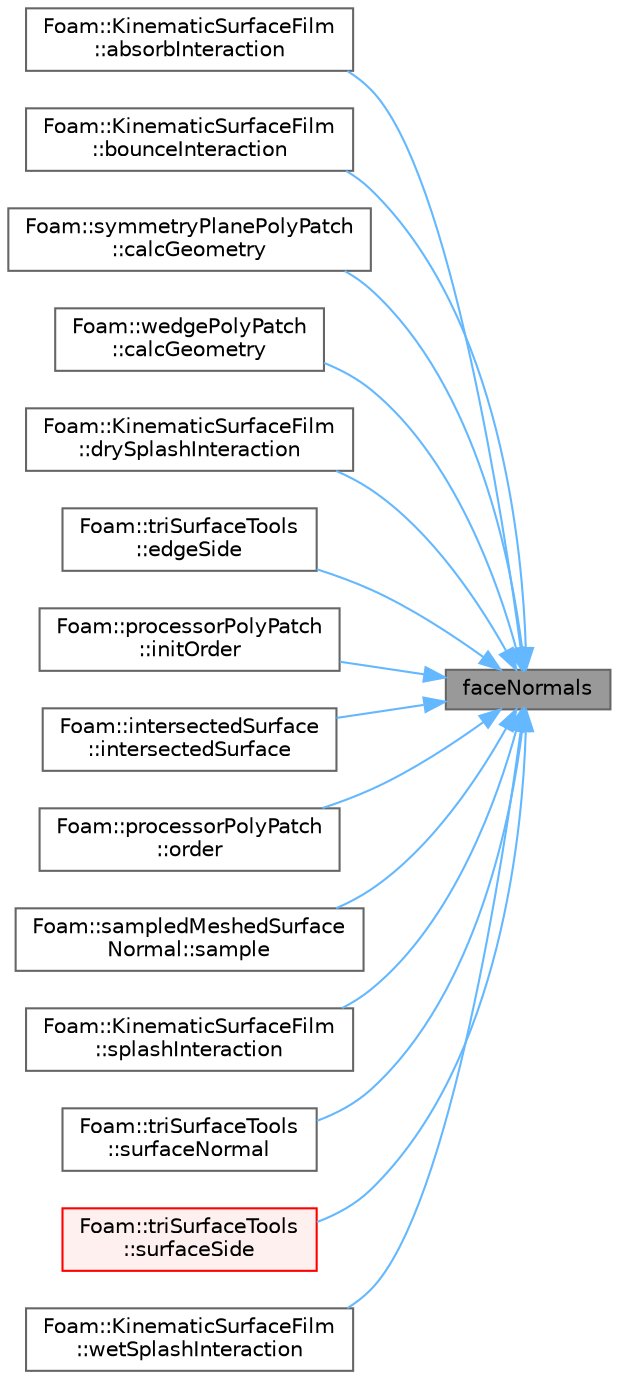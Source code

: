 digraph "faceNormals"
{
 // LATEX_PDF_SIZE
  bgcolor="transparent";
  edge [fontname=Helvetica,fontsize=10,labelfontname=Helvetica,labelfontsize=10];
  node [fontname=Helvetica,fontsize=10,shape=box,height=0.2,width=0.4];
  rankdir="RL";
  Node1 [id="Node000001",label="faceNormals",height=0.2,width=0.4,color="gray40", fillcolor="grey60", style="filled", fontcolor="black",tooltip=" "];
  Node1 -> Node2 [id="edge1_Node000001_Node000002",dir="back",color="steelblue1",style="solid",tooltip=" "];
  Node2 [id="Node000002",label="Foam::KinematicSurfaceFilm\l::absorbInteraction",height=0.2,width=0.4,color="grey40", fillcolor="white", style="filled",URL="$classFoam_1_1KinematicSurfaceFilm.html#a51517e77e8fa4683c1e30ef8af971c1d",tooltip=" "];
  Node1 -> Node3 [id="edge2_Node000001_Node000003",dir="back",color="steelblue1",style="solid",tooltip=" "];
  Node3 [id="Node000003",label="Foam::KinematicSurfaceFilm\l::bounceInteraction",height=0.2,width=0.4,color="grey40", fillcolor="white", style="filled",URL="$classFoam_1_1KinematicSurfaceFilm.html#a7db412e799a01f4370fe2fb16f941862",tooltip=" "];
  Node1 -> Node4 [id="edge3_Node000001_Node000004",dir="back",color="steelblue1",style="solid",tooltip=" "];
  Node4 [id="Node000004",label="Foam::symmetryPlanePolyPatch\l::calcGeometry",height=0.2,width=0.4,color="grey40", fillcolor="white", style="filled",URL="$classFoam_1_1symmetryPlanePolyPatch.html#a58bb4c0382e9ee570811fb3f005a0a97",tooltip=" "];
  Node1 -> Node5 [id="edge4_Node000001_Node000005",dir="back",color="steelblue1",style="solid",tooltip=" "];
  Node5 [id="Node000005",label="Foam::wedgePolyPatch\l::calcGeometry",height=0.2,width=0.4,color="grey40", fillcolor="white", style="filled",URL="$classFoam_1_1wedgePolyPatch.html#a58bb4c0382e9ee570811fb3f005a0a97",tooltip=" "];
  Node1 -> Node6 [id="edge5_Node000001_Node000006",dir="back",color="steelblue1",style="solid",tooltip=" "];
  Node6 [id="Node000006",label="Foam::KinematicSurfaceFilm\l::drySplashInteraction",height=0.2,width=0.4,color="grey40", fillcolor="white", style="filled",URL="$classFoam_1_1KinematicSurfaceFilm.html#a0f8f551968912f0666eaf62ba7374fa3",tooltip=" "];
  Node1 -> Node7 [id="edge6_Node000001_Node000007",dir="back",color="steelblue1",style="solid",tooltip=" "];
  Node7 [id="Node000007",label="Foam::triSurfaceTools\l::edgeSide",height=0.2,width=0.4,color="grey40", fillcolor="white", style="filled",URL="$classFoam_1_1triSurfaceTools.html#adca72845b60fd86c4bae9917d9eb8350",tooltip=" "];
  Node1 -> Node8 [id="edge7_Node000001_Node000008",dir="back",color="steelblue1",style="solid",tooltip=" "];
  Node8 [id="Node000008",label="Foam::processorPolyPatch\l::initOrder",height=0.2,width=0.4,color="grey40", fillcolor="white", style="filled",URL="$classFoam_1_1processorPolyPatch.html#a644d6229ea284692666de14387870409",tooltip=" "];
  Node1 -> Node9 [id="edge8_Node000001_Node000009",dir="back",color="steelblue1",style="solid",tooltip=" "];
  Node9 [id="Node000009",label="Foam::intersectedSurface\l::intersectedSurface",height=0.2,width=0.4,color="grey40", fillcolor="white", style="filled",URL="$classFoam_1_1intersectedSurface.html#a6e95ab0cf81f4521899580c0caaaf6e7",tooltip=" "];
  Node1 -> Node10 [id="edge9_Node000001_Node000010",dir="back",color="steelblue1",style="solid",tooltip=" "];
  Node10 [id="Node000010",label="Foam::processorPolyPatch\l::order",height=0.2,width=0.4,color="grey40", fillcolor="white", style="filled",URL="$classFoam_1_1processorPolyPatch.html#aa9533329384a73e819a040bcde1b4b3d",tooltip=" "];
  Node1 -> Node11 [id="edge10_Node000001_Node000011",dir="back",color="steelblue1",style="solid",tooltip=" "];
  Node11 [id="Node000011",label="Foam::sampledMeshedSurface\lNormal::sample",height=0.2,width=0.4,color="grey40", fillcolor="white", style="filled",URL="$classFoam_1_1sampledMeshedSurfaceNormal.html#a05498535d9c862e63aabb3fff54e35c1",tooltip=" "];
  Node1 -> Node12 [id="edge11_Node000001_Node000012",dir="back",color="steelblue1",style="solid",tooltip=" "];
  Node12 [id="Node000012",label="Foam::KinematicSurfaceFilm\l::splashInteraction",height=0.2,width=0.4,color="grey40", fillcolor="white", style="filled",URL="$classFoam_1_1KinematicSurfaceFilm.html#a23bd6bb85754e0b981edd70d962c173b",tooltip=" "];
  Node1 -> Node13 [id="edge12_Node000001_Node000013",dir="back",color="steelblue1",style="solid",tooltip=" "];
  Node13 [id="Node000013",label="Foam::triSurfaceTools\l::surfaceNormal",height=0.2,width=0.4,color="grey40", fillcolor="white", style="filled",URL="$classFoam_1_1triSurfaceTools.html#a8eee26c9d18f7a7ae2c5654f82c339d8",tooltip=" "];
  Node1 -> Node14 [id="edge13_Node000001_Node000014",dir="back",color="steelblue1",style="solid",tooltip=" "];
  Node14 [id="Node000014",label="Foam::triSurfaceTools\l::surfaceSide",height=0.2,width=0.4,color="red", fillcolor="#FFF0F0", style="filled",URL="$classFoam_1_1triSurfaceTools.html#ae00858e2e83c342b4f2520e8db4bd345",tooltip=" "];
  Node1 -> Node16 [id="edge14_Node000001_Node000016",dir="back",color="steelblue1",style="solid",tooltip=" "];
  Node16 [id="Node000016",label="Foam::KinematicSurfaceFilm\l::wetSplashInteraction",height=0.2,width=0.4,color="grey40", fillcolor="white", style="filled",URL="$classFoam_1_1KinematicSurfaceFilm.html#a0948fdb27304e0d189ae17eb1c206e00",tooltip=" "];
}
